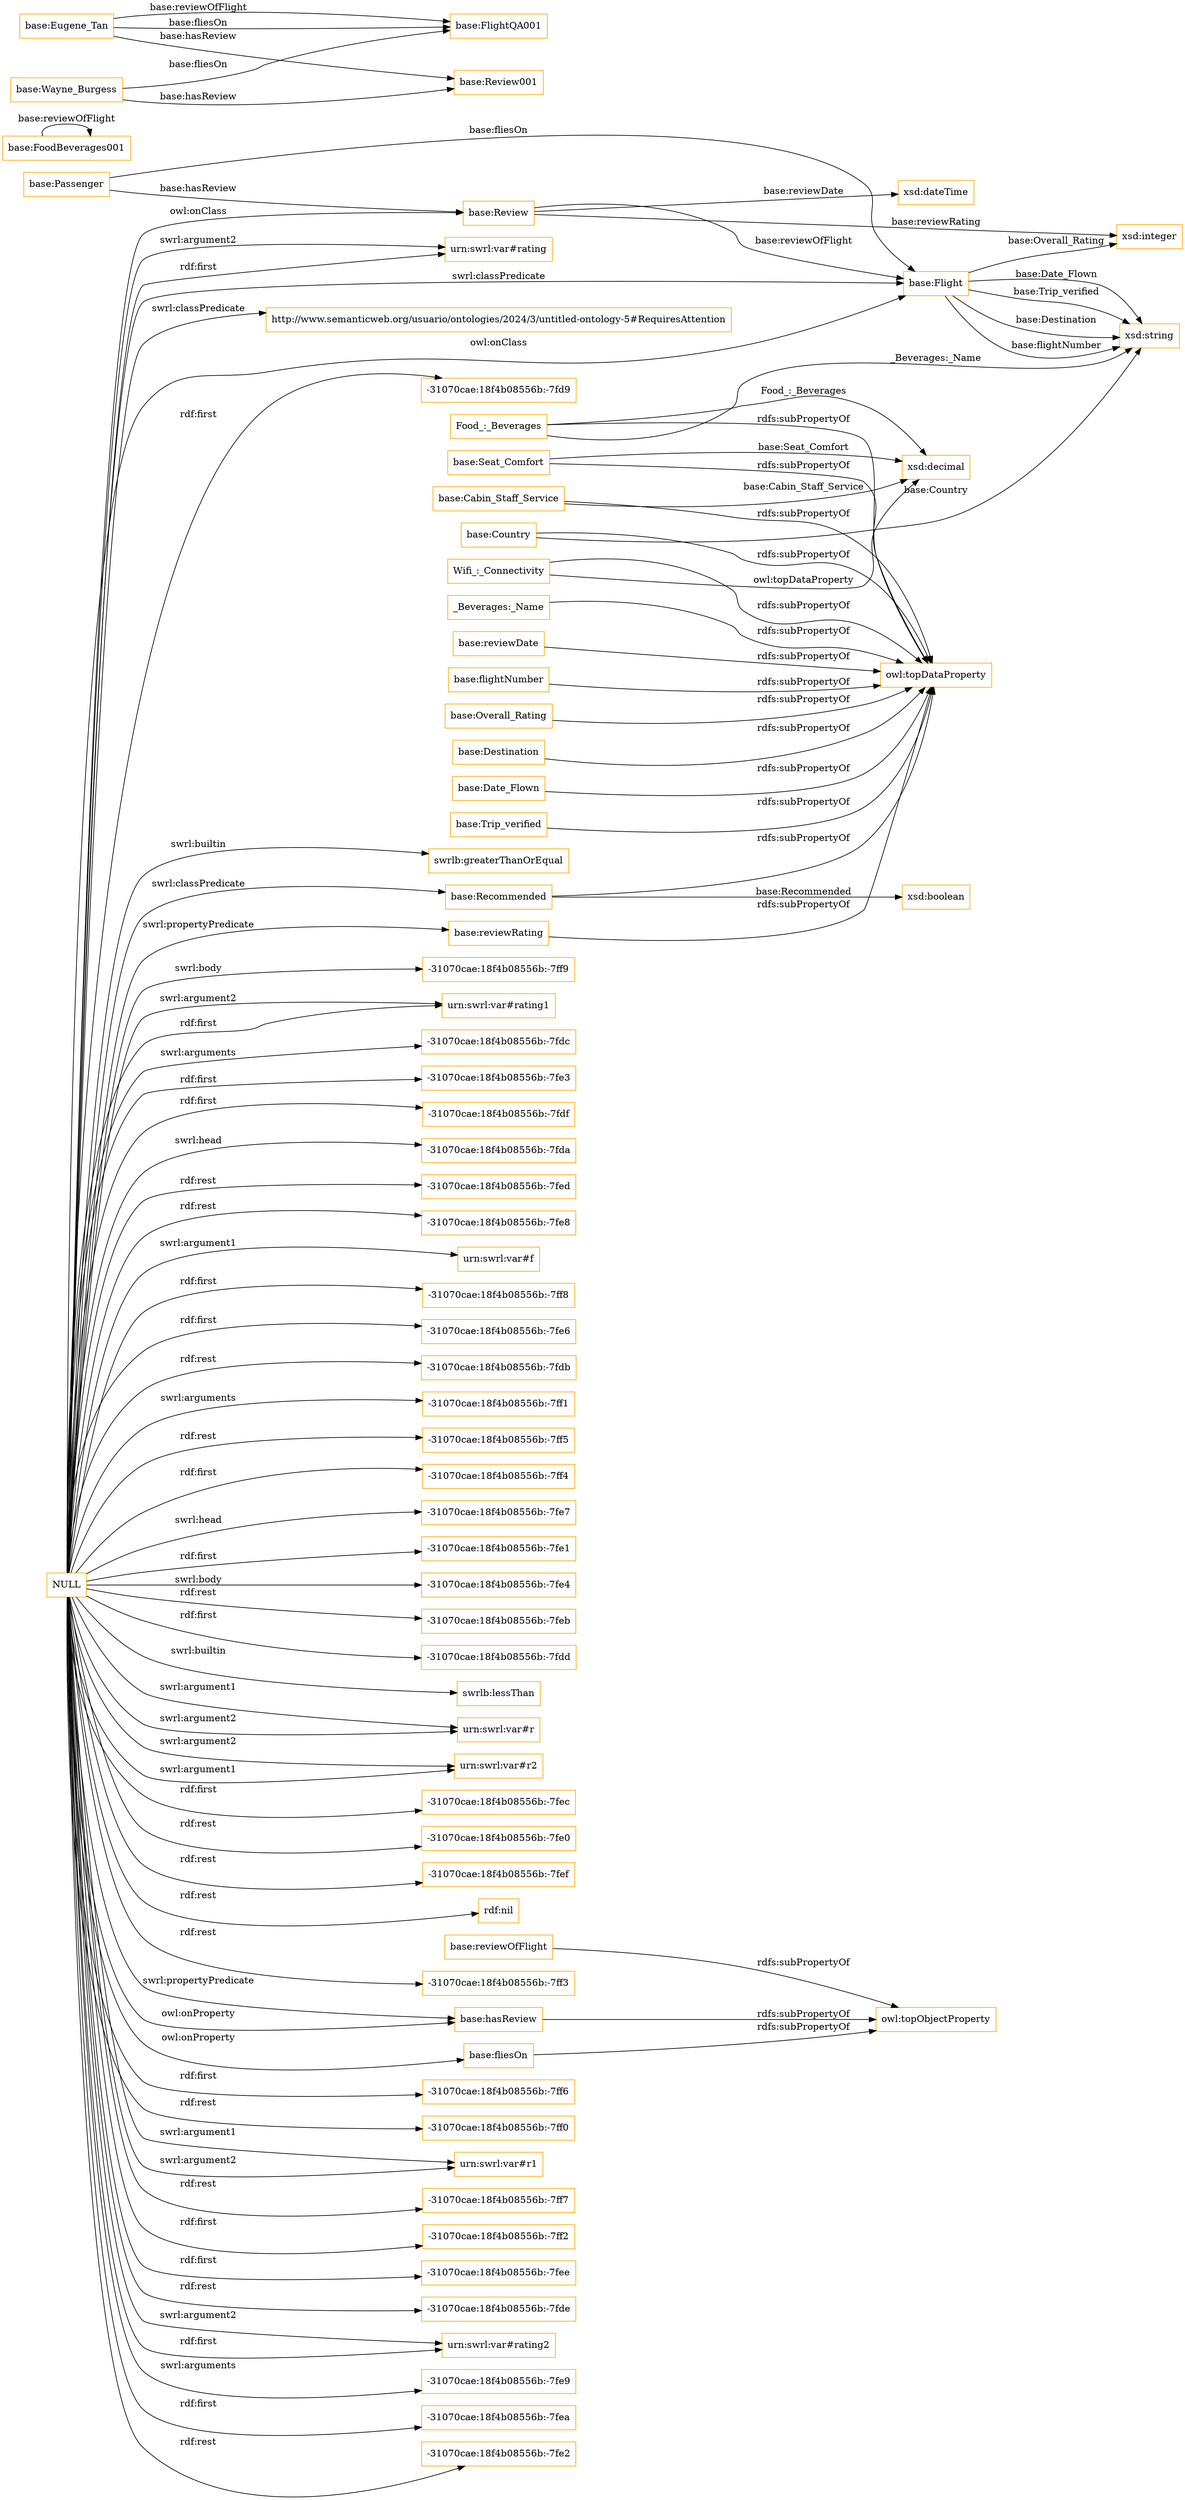digraph ar2dtool_diagram { 
rankdir=LR;
size="1501"
node [shape = rectangle, color="orange"]; "http://www.semanticweb.org/usuario/ontologies/2024/3/untitled-ontology-5#RequiresAttention" "base:Passenger" "base:Date_Flown" "base:Cabin_Staff_Service" "base:Country" "base:Seat_Comfort" "Wifi_:_Connectivity" "base:Review" "base:Overall_Rating" "base:Destination" "base:Recommended" "base:Trip_verified" "base:Flight" "Food_:_Beverages" ; /*classes style*/
	"NULL" -> "-31070cae:18f4b08556b:-7ff9" [ label = "swrl:body" ];
	"NULL" -> "urn:swrl:var#rating1" [ label = "rdf:first" ];
	"NULL" -> "-31070cae:18f4b08556b:-7fdc" [ label = "swrl:arguments" ];
	"NULL" -> "-31070cae:18f4b08556b:-7fe3" [ label = "rdf:first" ];
	"NULL" -> "-31070cae:18f4b08556b:-7fdf" [ label = "rdf:first" ];
	"NULL" -> "-31070cae:18f4b08556b:-7fda" [ label = "swrl:head" ];
	"NULL" -> "base:reviewRating" [ label = "swrl:propertyPredicate" ];
	"NULL" -> "-31070cae:18f4b08556b:-7fed" [ label = "rdf:rest" ];
	"NULL" -> "-31070cae:18f4b08556b:-7fe8" [ label = "rdf:rest" ];
	"NULL" -> "urn:swrl:var#f" [ label = "swrl:argument1" ];
	"NULL" -> "-31070cae:18f4b08556b:-7ff8" [ label = "rdf:first" ];
	"NULL" -> "-31070cae:18f4b08556b:-7fe6" [ label = "rdf:first" ];
	"NULL" -> "-31070cae:18f4b08556b:-7fdb" [ label = "rdf:rest" ];
	"NULL" -> "-31070cae:18f4b08556b:-7ff1" [ label = "swrl:arguments" ];
	"NULL" -> "-31070cae:18f4b08556b:-7ff5" [ label = "rdf:rest" ];
	"NULL" -> "-31070cae:18f4b08556b:-7ff4" [ label = "rdf:first" ];
	"NULL" -> "-31070cae:18f4b08556b:-7fe7" [ label = "swrl:head" ];
	"NULL" -> "-31070cae:18f4b08556b:-7fe1" [ label = "rdf:first" ];
	"NULL" -> "-31070cae:18f4b08556b:-7fe4" [ label = "swrl:body" ];
	"NULL" -> "-31070cae:18f4b08556b:-7feb" [ label = "rdf:rest" ];
	"NULL" -> "-31070cae:18f4b08556b:-7fdd" [ label = "rdf:first" ];
	"NULL" -> "swrlb:lessThan" [ label = "swrl:builtin" ];
	"NULL" -> "urn:swrl:var#r" [ label = "swrl:argument2" ];
	"NULL" -> "urn:swrl:var#r2" [ label = "swrl:argument1" ];
	"NULL" -> "-31070cae:18f4b08556b:-7fec" [ label = "rdf:first" ];
	"NULL" -> "http://www.semanticweb.org/usuario/ontologies/2024/3/untitled-ontology-5#RequiresAttention" [ label = "swrl:classPredicate" ];
	"NULL" -> "-31070cae:18f4b08556b:-7fe0" [ label = "rdf:rest" ];
	"NULL" -> "-31070cae:18f4b08556b:-7fef" [ label = "rdf:rest" ];
	"NULL" -> "rdf:nil" [ label = "rdf:rest" ];
	"NULL" -> "base:Review" [ label = "owl:onClass" ];
	"NULL" -> "-31070cae:18f4b08556b:-7ff3" [ label = "rdf:rest" ];
	"NULL" -> "base:hasReview" [ label = "owl:onProperty" ];
	"NULL" -> "-31070cae:18f4b08556b:-7ff6" [ label = "rdf:first" ];
	"NULL" -> "base:fliesOn" [ label = "owl:onProperty" ];
	"NULL" -> "-31070cae:18f4b08556b:-7ff0" [ label = "rdf:rest" ];
	"NULL" -> "urn:swrl:var#r1" [ label = "swrl:argument2" ];
	"NULL" -> "urn:swrl:var#rating1" [ label = "swrl:argument2" ];
	"NULL" -> "-31070cae:18f4b08556b:-7ff7" [ label = "rdf:rest" ];
	"NULL" -> "-31070cae:18f4b08556b:-7ff2" [ label = "rdf:first" ];
	"NULL" -> "-31070cae:18f4b08556b:-7fee" [ label = "rdf:first" ];
	"NULL" -> "base:Recommended" [ label = "swrl:classPredicate" ];
	"NULL" -> "base:Flight" [ label = "owl:onClass" ];
	"NULL" -> "-31070cae:18f4b08556b:-7fde" [ label = "rdf:rest" ];
	"NULL" -> "urn:swrl:var#rating2" [ label = "rdf:first" ];
	"NULL" -> "-31070cae:18f4b08556b:-7fe9" [ label = "swrl:arguments" ];
	"NULL" -> "-31070cae:18f4b08556b:-7fea" [ label = "rdf:first" ];
	"NULL" -> "urn:swrl:var#r1" [ label = "swrl:argument1" ];
	"NULL" -> "-31070cae:18f4b08556b:-7fe2" [ label = "rdf:rest" ];
	"NULL" -> "urn:swrl:var#rating" [ label = "rdf:first" ];
	"NULL" -> "-31070cae:18f4b08556b:-7fd9" [ label = "rdf:first" ];
	"NULL" -> "base:hasReview" [ label = "swrl:propertyPredicate" ];
	"NULL" -> "urn:swrl:var#rating2" [ label = "swrl:argument2" ];
	"NULL" -> "swrlb:greaterThanOrEqual" [ label = "swrl:builtin" ];
	"NULL" -> "urn:swrl:var#rating" [ label = "swrl:argument2" ];
	"NULL" -> "base:Flight" [ label = "swrl:classPredicate" ];
	"NULL" -> "urn:swrl:var#r2" [ label = "swrl:argument2" ];
	"NULL" -> "urn:swrl:var#r" [ label = "swrl:argument1" ];
	"base:Date_Flown" -> "owl:topDataProperty" [ label = "rdfs:subPropertyOf" ];
	"base:Destination" -> "owl:topDataProperty" [ label = "rdfs:subPropertyOf" ];
	"base:hasReview" -> "owl:topObjectProperty" [ label = "rdfs:subPropertyOf" ];
	"base:Seat_Comfort" -> "owl:topDataProperty" [ label = "rdfs:subPropertyOf" ];
	"base:FoodBeverages001" -> "base:FoodBeverages001" [ label = "base:reviewOfFlight" ];
	"base:Trip_verified" -> "owl:topDataProperty" [ label = "rdfs:subPropertyOf" ];
	"_Beverages:_Name" -> "owl:topDataProperty" [ label = "rdfs:subPropertyOf" ];
	"base:reviewOfFlight" -> "owl:topObjectProperty" [ label = "rdfs:subPropertyOf" ];
	"Wifi_:_Connectivity" -> "owl:topDataProperty" [ label = "rdfs:subPropertyOf" ];
	"base:Recommended" -> "owl:topDataProperty" [ label = "rdfs:subPropertyOf" ];
	"base:fliesOn" -> "owl:topObjectProperty" [ label = "rdfs:subPropertyOf" ];
	"base:Country" -> "owl:topDataProperty" [ label = "rdfs:subPropertyOf" ];
	"Food_:_Beverages" -> "owl:topDataProperty" [ label = "rdfs:subPropertyOf" ];
	"base:reviewDate" -> "owl:topDataProperty" [ label = "rdfs:subPropertyOf" ];
	"base:reviewRating" -> "owl:topDataProperty" [ label = "rdfs:subPropertyOf" ];
	"base:Wayne_Burgess" -> "base:Review001" [ label = "base:hasReview" ];
	"base:Wayne_Burgess" -> "base:FlightQA001" [ label = "base:fliesOn" ];
	"base:flightNumber" -> "owl:topDataProperty" [ label = "rdfs:subPropertyOf" ];
	"base:Eugene_Tan" -> "base:FlightQA001" [ label = "base:reviewOfFlight" ];
	"base:Eugene_Tan" -> "base:FlightQA001" [ label = "base:fliesOn" ];
	"base:Eugene_Tan" -> "base:Review001" [ label = "base:hasReview" ];
	"base:Overall_Rating" -> "owl:topDataProperty" [ label = "rdfs:subPropertyOf" ];
	"base:Cabin_Staff_Service" -> "owl:topDataProperty" [ label = "rdfs:subPropertyOf" ];
	"base:Flight" -> "xsd:string" [ label = "base:Trip_verified" ];
	"base:Flight" -> "xsd:string" [ label = "base:Destination" ];
	"base:Flight" -> "xsd:integer" [ label = "base:Overall_Rating" ];
	"base:Seat_Comfort" -> "xsd:decimal" [ label = "base:Seat_Comfort" ];
	"base:Country" -> "xsd:string" [ label = "base:Country" ];
	"base:Review" -> "xsd:integer" [ label = "base:reviewRating" ];
	"base:Flight" -> "xsd:string" [ label = "base:flightNumber" ];
	"base:Passenger" -> "base:Review" [ label = "base:hasReview" ];
	"base:Cabin_Staff_Service" -> "xsd:decimal" [ label = "base:Cabin_Staff_Service" ];
	"base:Review" -> "xsd:dateTime" [ label = "base:reviewDate" ];
	"base:Flight" -> "xsd:string" [ label = "base:Date_Flown" ];
	"Wifi_:_Connectivity" -> "xsd:decimal" [ label = "owl:topDataProperty" ];
	"base:Review" -> "base:Flight" [ label = "base:reviewOfFlight" ];
	"base:Recommended" -> "xsd:boolean" [ label = "base:Recommended" ];
	"Food_:_Beverages" -> "xsd:decimal" [ label = "Food_:_Beverages" ];
	"Food_:_Beverages" -> "xsd:string" [ label = "_Beverages:_Name" ];
	"base:Passenger" -> "base:Flight" [ label = "base:fliesOn" ];

}

